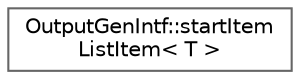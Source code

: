 digraph "Graphical Class Hierarchy"
{
 // INTERACTIVE_SVG=YES
 // LATEX_PDF_SIZE
  bgcolor="transparent";
  edge [fontname=Helvetica,fontsize=10,labelfontname=Helvetica,labelfontsize=10];
  node [fontname=Helvetica,fontsize=10,shape=box,height=0.2,width=0.4];
  rankdir="LR";
  Node0 [label="OutputGenIntf::startItem\lListItem\< T \>",height=0.2,width=0.4,color="grey40", fillcolor="white", style="filled",URL="$d6/d1c/struct_output_gen_intf_1_1start_item_list_item.html",tooltip=" "];
}
